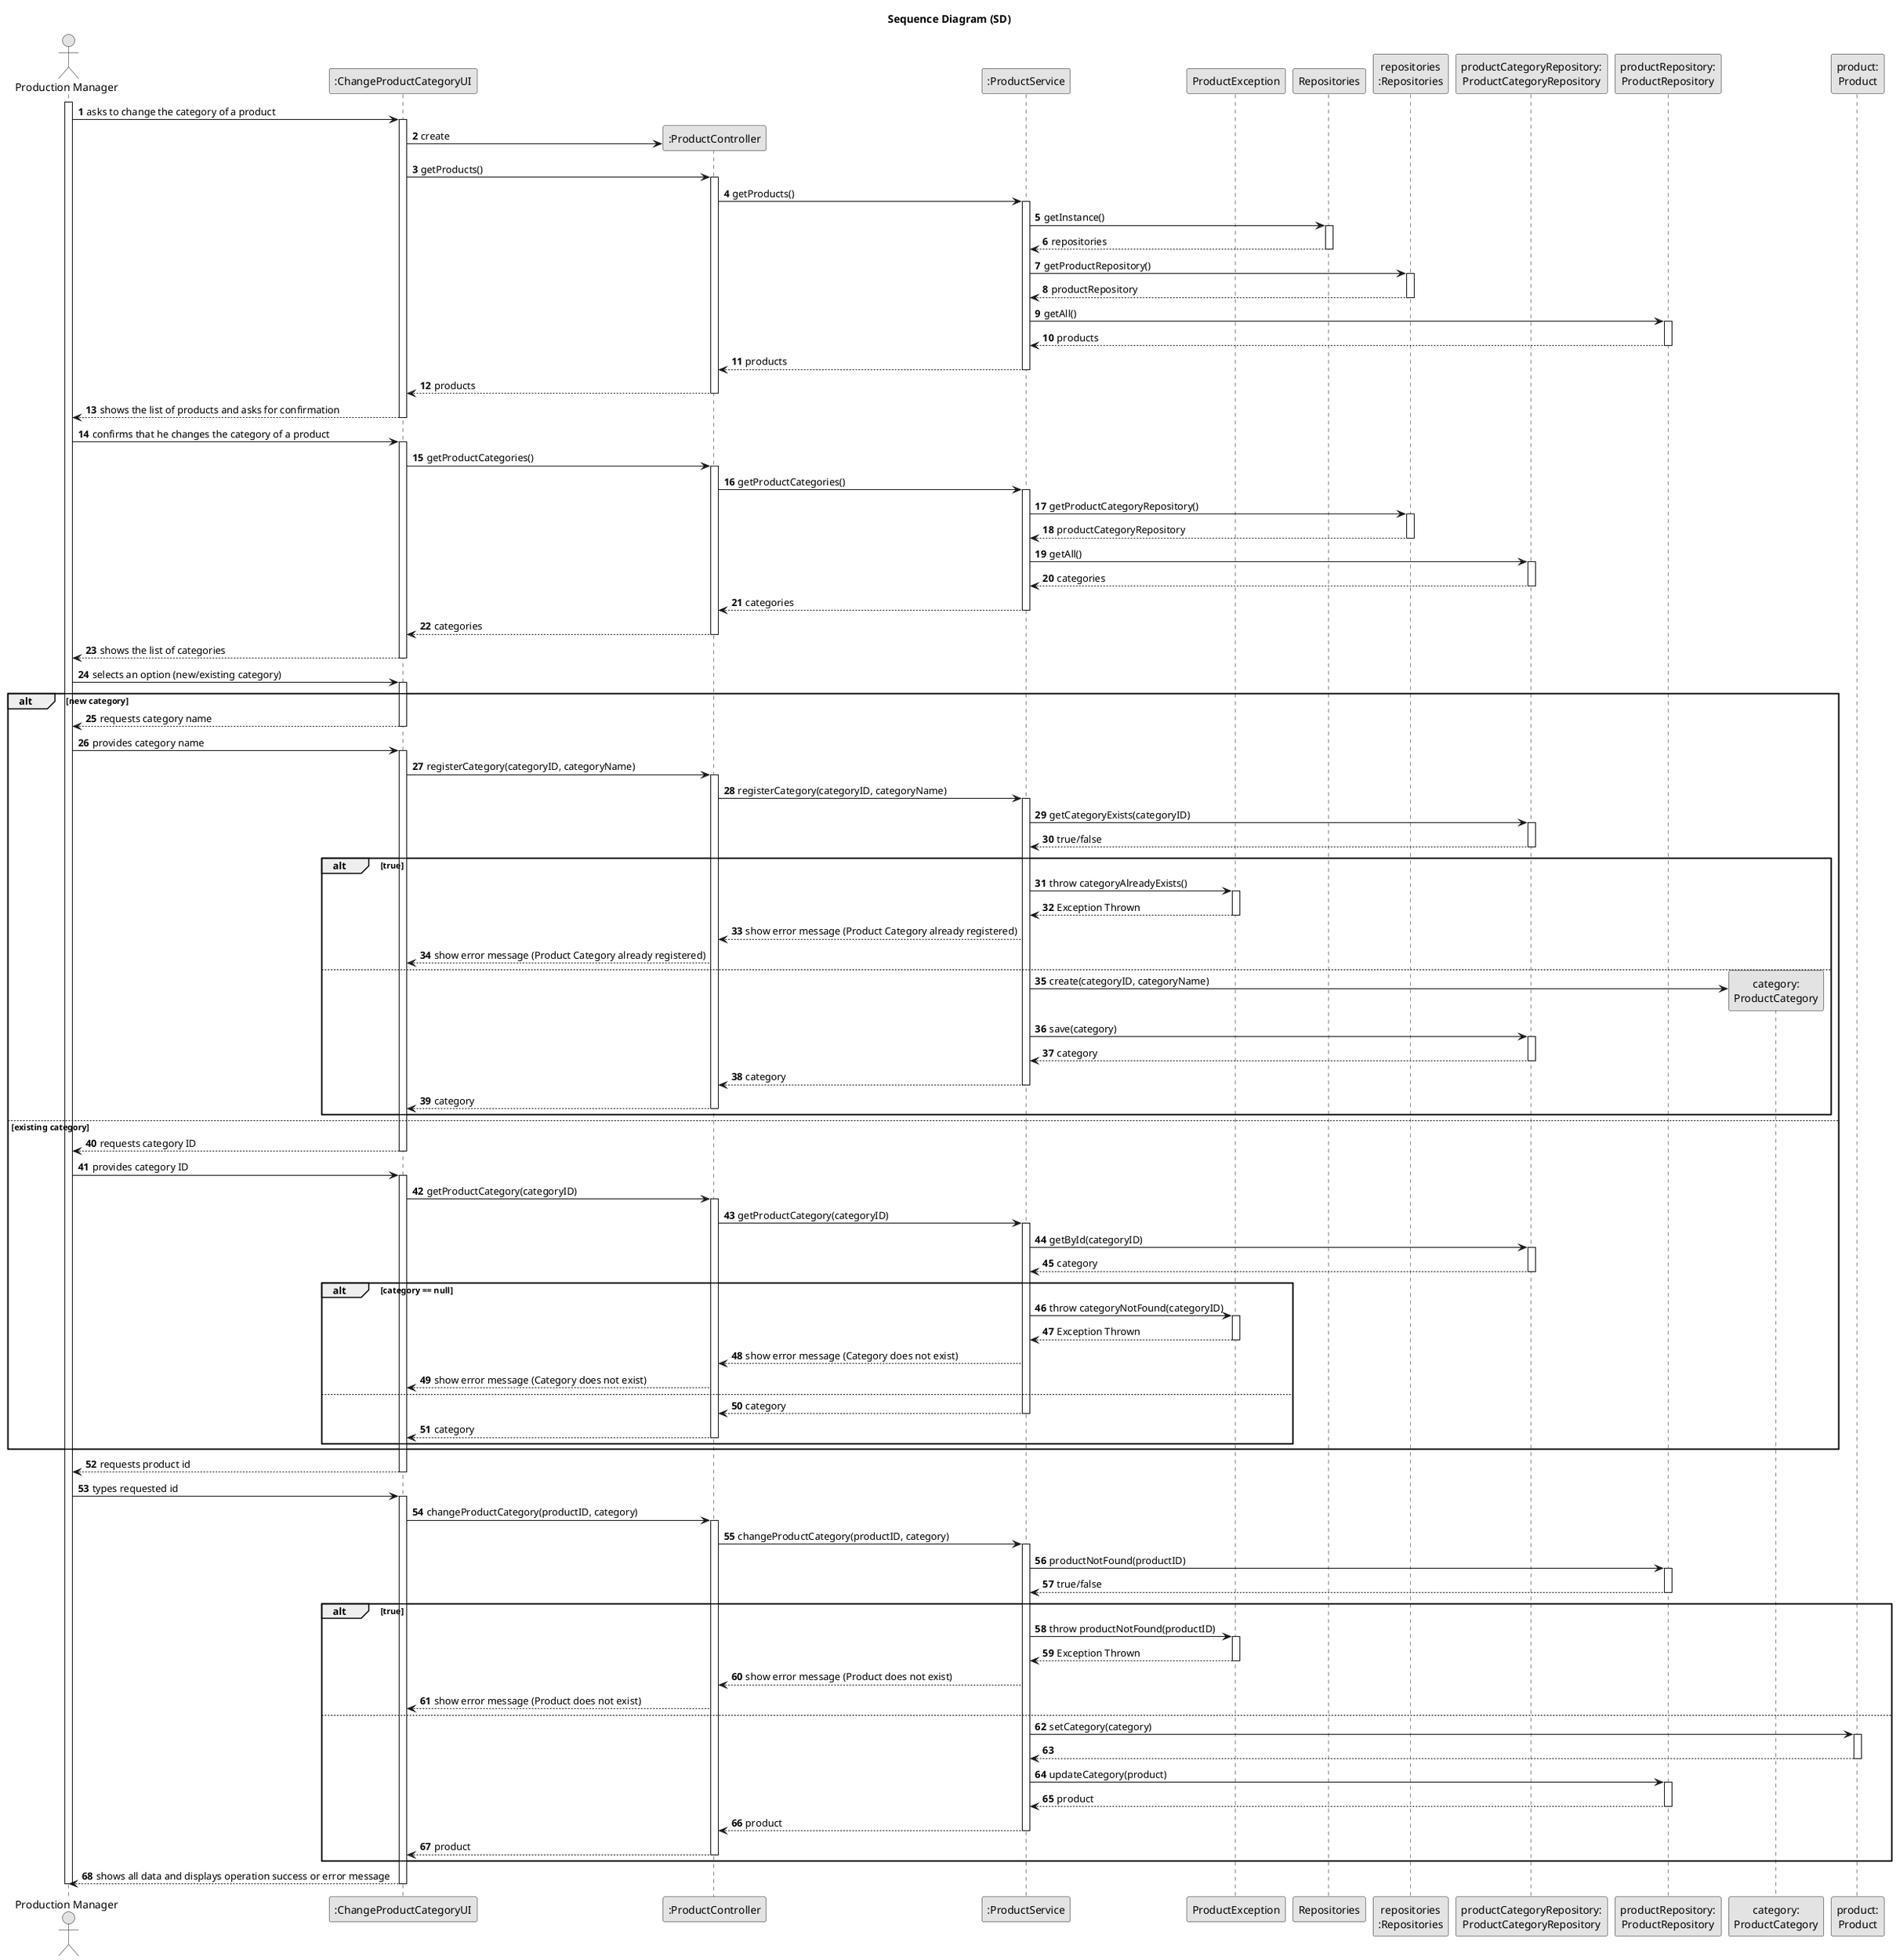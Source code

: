 @startuml
skinparam monochrome true
skinparam packageStyle rectangle
skinparam shadowing false

title Sequence Diagram (SD)

autonumber

actor "Production Manager" as PM
participant ":ChangeProductCategoryUI" as UI
participant ":ProductController" as CTRL
participant ":ProductService" as SRV
participant "ProductException" as EXC
participant "Repositories" as REPS
participant "repositories\n:Repositories" as REP
participant "productCategoryRepository:\nProductCategoryRepository" as productCategoryRepository
participant "productRepository:\nProductRepository" as productRepository
participant "category:\nProductCategory" as CATEGORY
participant "product:\nProduct" as PRODUCT

activate PM
    PM -> UI : asks to change the category of a product
    activate UI

        UI -> CTRL** : create

        UI -> CTRL : getProducts()
        activate CTRL
            CTRL -> SRV : getProducts()
            activate SRV

                SRV -> REPS : getInstance()
                activate REPS
                REPS --> SRV: repositories
                deactivate REPS
                SRV -> REP : getProductRepository()
                activate REP
                REP --> SRV : productRepository
                deactivate REP

                SRV -> productRepository : getAll()
                activate productRepository

                productRepository --> SRV: products
                deactivate productRepository

            SRV --> CTRL : products
            deactivate SRV

        CTRL --> UI : products
        deactivate CTRL

    UI --> PM : shows the list of products and asks for confirmation
    deactivate UI

    PM -> UI : confirms that he changes the category of a product
    activate UI

        UI -> CTRL : getProductCategories()
        activate CTRL
            CTRL -> SRV : getProductCategories()
            activate SRV

                SRV -> REP : getProductCategoryRepository()
                activate REP
                REP --> SRV : productCategoryRepository
                deactivate REP

                SRV -> productCategoryRepository : getAll()
                activate productCategoryRepository

                productCategoryRepository --> SRV: categories
                deactivate productCategoryRepository

            SRV --> CTRL : categories
            deactivate SRV

        CTRL --> UI : categories
        deactivate CTRL

    UI --> PM : shows the list of categories
    deactivate UI

    PM -> UI : selects an option (new/existing category)
    activate UI

    alt new category

    UI --> PM : requests category name
    deactivate UI

    PM -> UI : provides category name
    activate UI

        UI -> CTRL : registerCategory(categoryID, categoryName)
        activate CTRL
            CTRL -> SRV : registerCategory(categoryID, categoryName)
            activate SRV

                SRV -> productCategoryRepository: getCategoryExists(categoryID)
                activate productCategoryRepository
                productCategoryRepository --> SRV: true/false
                deactivate productCategoryRepository

                alt true
                    SRV -> EXC: throw categoryAlreadyExists()
                    activate EXC
                    EXC --> SRV: Exception Thrown
                    deactivate EXC
                    SRV --> CTRL: show error message (Product Category already registered)

                    CTRL --> UI: show error message (Product Category already registered)
                else

                SRV -> CATEGORY** : create(categoryID, categoryName)

                    SRV -> productCategoryRepository: save(category)
                    activate productCategoryRepository
                    productCategoryRepository --> SRV: category
                    deactivate productCategoryRepository
                        SRV --> CTRL : category
                        deactivate SRV
                        CTRL --> UI : category
                        deactivate CTRL
                end

    else existing category

    UI --> PM : requests category ID
    deactivate UI

    PM -> UI : provides category ID
    activate UI

    UI -> CTRL : getProductCategory(categoryID)
    activate CTRL
    CTRL -> SRV : getProductCategory(categoryID)
    activate SRV

    SRV -> productCategoryRepository : getById(categoryID)
    activate productCategoryRepository
    productCategoryRepository --> SRV : category
    deactivate productCategoryRepository

    alt category == null
        SRV -> EXC: throw categoryNotFound(categoryID)
        activate EXC
        EXC --> SRV: Exception Thrown
        deactivate EXC
        SRV --> CTRL: show error message (Category does not exist)
        CTRL --> UI: show error message (Category does not exist)
    else
    SRV --> CTRL : category
    deactivate SRV
    CTRL --> UI : category
    deactivate CTRL
    end
    end

        UI --> PM : requests product id
    deactivate UI

    PM -> UI : types requested id
    activate UI

        UI -> CTRL : changeProductCategory(productID, category)
        activate CTRL
            CTRL -> SRV : changeProductCategory(productID, category)
            activate SRV

                SRV -> productRepository: productNotFound(productID)
                activate productRepository
                productRepository --> SRV: true/false
                deactivate productRepository

                alt true
                    SRV -> EXC: throw productNotFound(productID)
                    activate EXC
                    EXC --> SRV: Exception Thrown
                    deactivate EXC
                    SRV --> CTRL: show error message (Product does not exist)

                    CTRL --> UI: show error message (Product does not exist)
                else

                SRV -> PRODUCT : setCategory(category)
                activate PRODUCT
                PRODUCT --> SRV :
                deactivate PRODUCT

                    SRV -> productRepository: updateCategory(product)
                    activate productRepository
                    productRepository --> SRV: product
                    deactivate productRepository
                        SRV --> CTRL : product
                        deactivate SRV
                        CTRL --> UI : product
                        deactivate CTRL
                end

        UI --> PM : shows all data and displays operation success or error message
    deactivate UI

deactivate PM
@enduml
